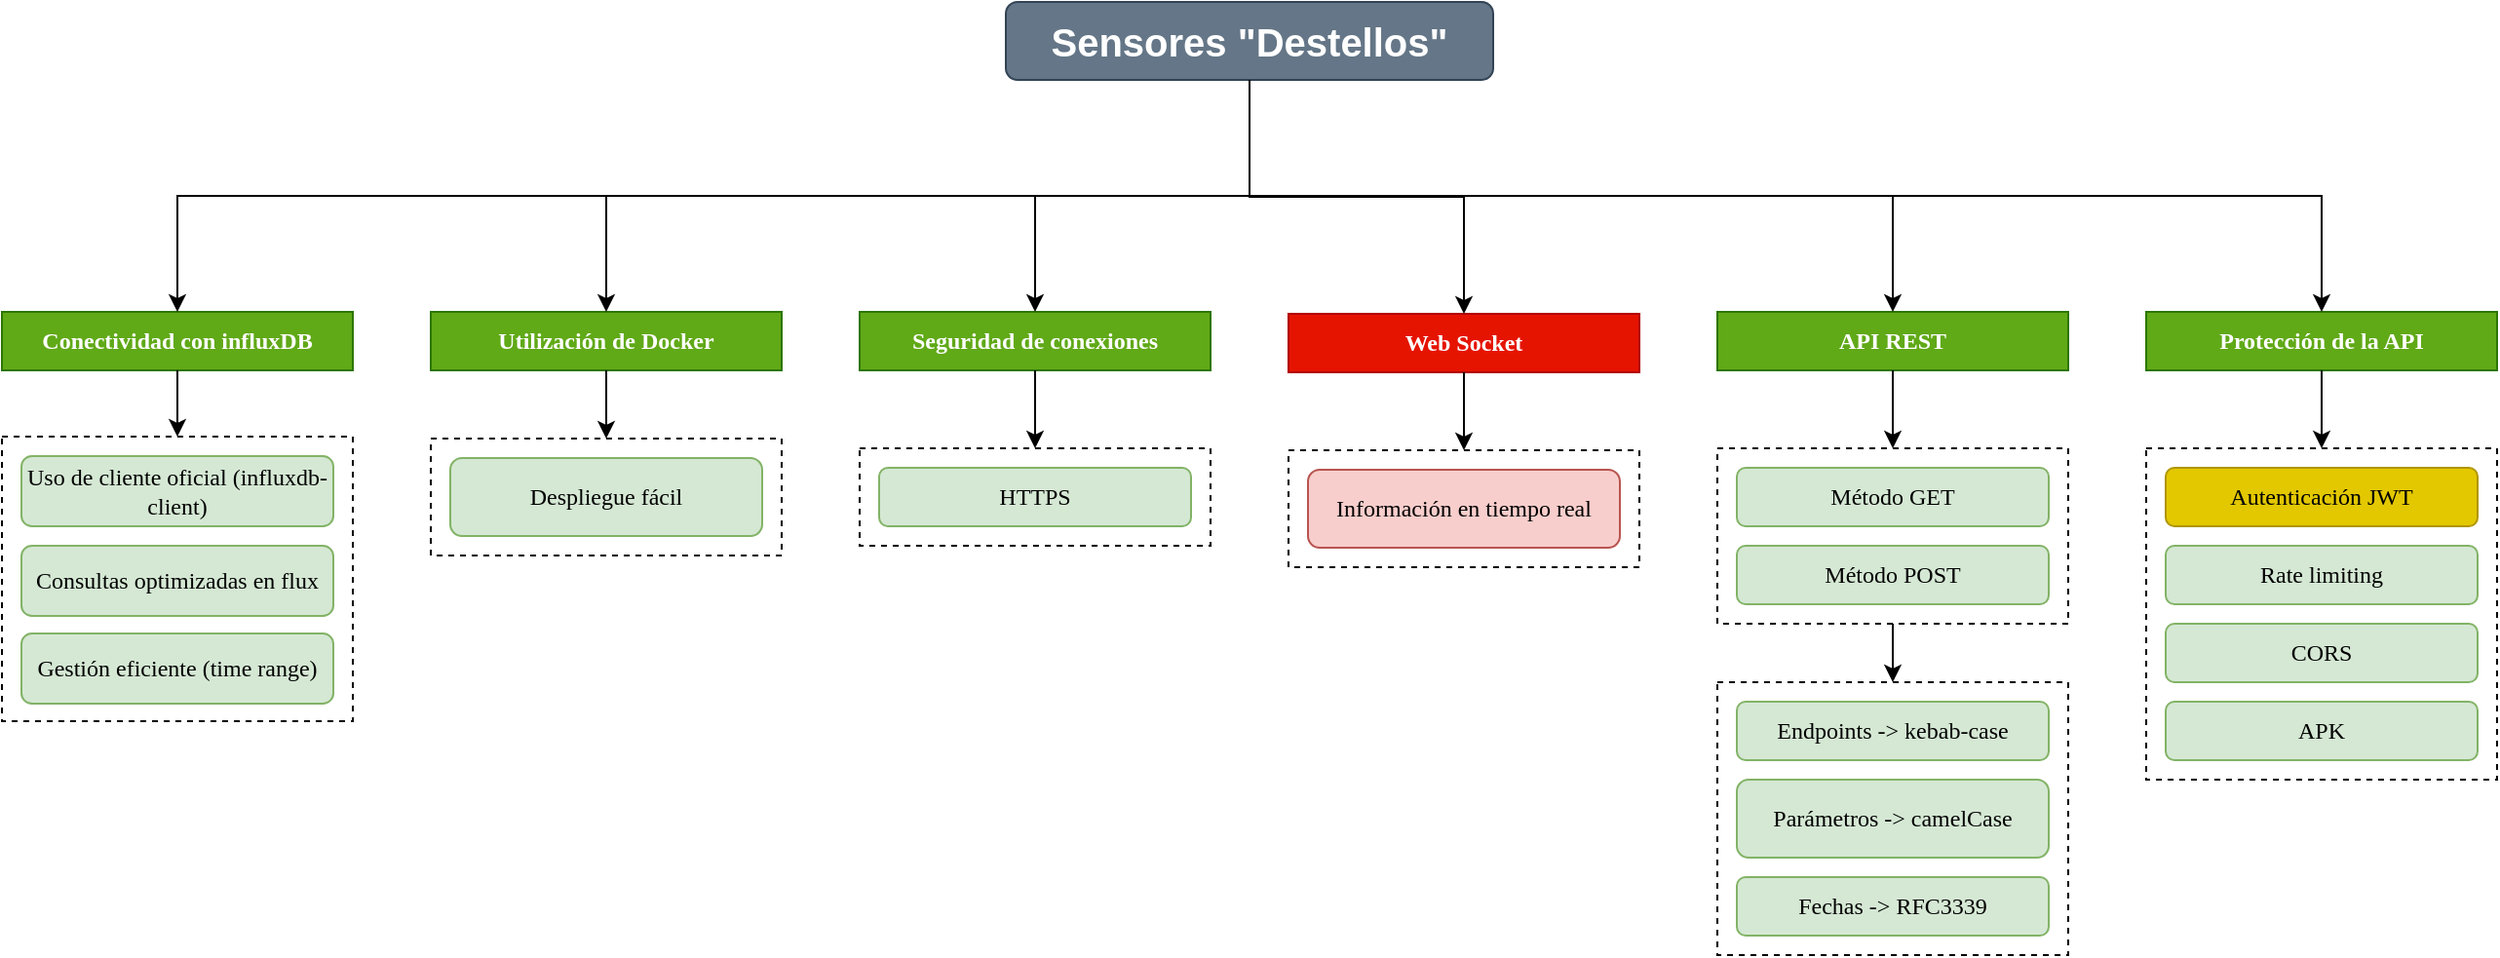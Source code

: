 <mxfile version="28.0.7" pages="2">
  <diagram name="Características técnicas" id="-OKv6Dg-XPo_JriZn3pr">
    <mxGraphModel dx="1461" dy="736" grid="1" gridSize="10" guides="1" tooltips="1" connect="1" arrows="1" fold="1" page="1" pageScale="1" pageWidth="827" pageHeight="1169" math="0" shadow="0">
      <root>
        <mxCell id="0" />
        <mxCell id="1" parent="0" />
        <mxCell id="NoPwBCkwxNXgUq8uyz4z-11" value="" style="rounded=0;whiteSpace=wrap;html=1;dashed=1;" parent="1" vertex="1">
          <mxGeometry x="900" y="590" width="180" height="90" as="geometry" />
        </mxCell>
        <mxCell id="NoPwBCkwxNXgUq8uyz4z-2" value="Conectividad con influxDB" style="rounded=0;whiteSpace=wrap;html=1;fontFamily=Poppins;fontSource=https%3A%2F%2Ffonts.googleapis.com%2Fcss%3Ffamily%3DPoppins;fontStyle=1;fillColor=#60a917;fontColor=#ffffff;strokeColor=#2D7600;" parent="1" vertex="1">
          <mxGeometry x="20" y="520" width="180" height="30" as="geometry" />
        </mxCell>
        <mxCell id="NoPwBCkwxNXgUq8uyz4z-3" value="&lt;span data-olk-copy-source=&quot;MessageBody&quot;&gt;API REST&lt;/span&gt;" style="rounded=0;whiteSpace=wrap;html=1;fontFamily=Poppins;fontSource=https%3A%2F%2Ffonts.googleapis.com%2Fcss%3Ffamily%3DPoppins;fontSize=12;fontStyle=1;fillColor=#60a917;fontColor=#ffffff;strokeColor=#2D7600;" parent="1" vertex="1">
          <mxGeometry x="900" y="520" width="180" height="30" as="geometry" />
        </mxCell>
        <mxCell id="NoPwBCkwxNXgUq8uyz4z-4" value="&lt;span data-olk-copy-source=&quot;MessageBody&quot;&gt;Utilización de Docker&lt;/span&gt;" style="rounded=0;whiteSpace=wrap;html=1;fontFamily=Poppins;fontSource=https%3A%2F%2Ffonts.googleapis.com%2Fcss%3Ffamily%3DPoppins;fontStyle=1;fillColor=#60a917;fontColor=#ffffff;strokeColor=#2D7600;" parent="1" vertex="1">
          <mxGeometry x="240" y="520" width="180" height="30" as="geometry" />
        </mxCell>
        <mxCell id="NoPwBCkwxNXgUq8uyz4z-7" value="&lt;span data-olk-copy-source=&quot;MessageBody&quot;&gt;Protección de la API&lt;/span&gt;" style="rounded=0;whiteSpace=wrap;html=1;fontFamily=Poppins;fontSource=https%3A%2F%2Ffonts.googleapis.com%2Fcss%3Ffamily%3DPoppins;fontStyle=1;fillColor=#60a917;fontColor=#ffffff;strokeColor=#2D7600;" parent="1" vertex="1">
          <mxGeometry x="1120" y="520" width="180" height="30" as="geometry" />
        </mxCell>
        <mxCell id="NoPwBCkwxNXgUq8uyz4z-8" value="&lt;span data-olk-copy-source=&quot;MessageBody&quot;&gt;Seguridad de conexiones&lt;/span&gt;" style="rounded=0;whiteSpace=wrap;html=1;fontFamily=Poppins;fontSource=https%3A%2F%2Ffonts.googleapis.com%2Fcss%3Ffamily%3DPoppins;fontSize=12;fontStyle=1;fillColor=#60a917;fontColor=#ffffff;strokeColor=#2D7600;" parent="1" vertex="1">
          <mxGeometry x="460" y="520" width="180" height="30" as="geometry" />
        </mxCell>
        <mxCell id="NoPwBCkwxNXgUq8uyz4z-9" value="Método GET" style="rounded=1;whiteSpace=wrap;html=1;fontFamily=Poppins;fontSource=https%3A%2F%2Ffonts.googleapis.com%2Fcss%3Ffamily%3DPoppins;fillColor=#d5e8d4;strokeColor=#82b366;" parent="1" vertex="1">
          <mxGeometry x="910" y="600" width="160" height="30" as="geometry" />
        </mxCell>
        <mxCell id="NoPwBCkwxNXgUq8uyz4z-12" value="Método POST" style="rounded=1;whiteSpace=wrap;html=1;fontFamily=Poppins;fontSource=https%3A%2F%2Ffonts.googleapis.com%2Fcss%3Ffamily%3DPoppins;fillColor=#d5e8d4;strokeColor=#82b366;" parent="1" vertex="1">
          <mxGeometry x="910" y="640" width="160" height="30" as="geometry" />
        </mxCell>
        <mxCell id="NoPwBCkwxNXgUq8uyz4z-13" value="" style="endArrow=classic;html=1;rounded=0;exitX=0.5;exitY=1;exitDx=0;exitDy=0;entryX=0.5;entryY=0;entryDx=0;entryDy=0;" parent="1" source="NoPwBCkwxNXgUq8uyz4z-3" target="NoPwBCkwxNXgUq8uyz4z-11" edge="1">
          <mxGeometry width="50" height="50" relative="1" as="geometry">
            <mxPoint x="1120" y="690" as="sourcePoint" />
            <mxPoint x="1170" y="640" as="targetPoint" />
          </mxGeometry>
        </mxCell>
        <mxCell id="NoPwBCkwxNXgUq8uyz4z-14" value="" style="rounded=0;whiteSpace=wrap;html=1;dashed=1;" parent="1" vertex="1">
          <mxGeometry x="1120" y="590" width="180" height="170" as="geometry" />
        </mxCell>
        <mxCell id="NoPwBCkwxNXgUq8uyz4z-15" value="&lt;span style=&quot;&quot; data-olk-copy-source=&quot;MessageBody&quot;&gt;Autenticación&amp;nbsp;&lt;/span&gt;&lt;span style=&quot;margin-top: 1em; margin-bottom: 1em;&quot; data-olk-copy-source=&quot;MessageBody&quot;&gt;JWT&lt;/span&gt;" style="rounded=1;whiteSpace=wrap;html=1;fontFamily=Poppins;fontSource=https%3A%2F%2Ffonts.googleapis.com%2Fcss%3Ffamily%3DPoppins;fillColor=#e3c800;fontColor=#000000;strokeColor=#B09500;" parent="1" vertex="1">
          <mxGeometry x="1130" y="600" width="160" height="30" as="geometry" />
        </mxCell>
        <mxCell id="NoPwBCkwxNXgUq8uyz4z-16" value="Rate limiting" style="rounded=1;whiteSpace=wrap;html=1;fontFamily=Poppins;fontSource=https%3A%2F%2Ffonts.googleapis.com%2Fcss%3Ffamily%3DPoppins;fillColor=#d5e8d4;strokeColor=#82b366;" parent="1" vertex="1">
          <mxGeometry x="1130" y="640" width="160" height="30" as="geometry" />
        </mxCell>
        <mxCell id="NoPwBCkwxNXgUq8uyz4z-17" value="CORS" style="rounded=1;whiteSpace=wrap;html=1;fontFamily=Poppins;fontSource=https%3A%2F%2Ffonts.googleapis.com%2Fcss%3Ffamily%3DPoppins;fillColor=#d5e8d4;strokeColor=#82b366;" parent="1" vertex="1">
          <mxGeometry x="1130" y="680" width="160" height="30" as="geometry" />
        </mxCell>
        <mxCell id="NoPwBCkwxNXgUq8uyz4z-18" value="" style="endArrow=classic;html=1;rounded=0;entryX=0.5;entryY=0;entryDx=0;entryDy=0;exitX=0.5;exitY=1;exitDx=0;exitDy=0;" parent="1" source="NoPwBCkwxNXgUq8uyz4z-7" target="NoPwBCkwxNXgUq8uyz4z-14" edge="1">
          <mxGeometry width="50" height="50" relative="1" as="geometry">
            <mxPoint x="1100" y="650" as="sourcePoint" />
            <mxPoint x="1150" y="600" as="targetPoint" />
          </mxGeometry>
        </mxCell>
        <mxCell id="NoPwBCkwxNXgUq8uyz4z-20" value="" style="rounded=0;whiteSpace=wrap;html=1;dashed=1;" parent="1" vertex="1">
          <mxGeometry x="460" y="590" width="180" height="50" as="geometry" />
        </mxCell>
        <mxCell id="NoPwBCkwxNXgUq8uyz4z-21" value="&lt;span style=&quot;margin-top: 1em; margin-bottom: 1em;&quot; data-olk-copy-source=&quot;MessageBody&quot;&gt;HTTPS&lt;/span&gt;" style="rounded=1;whiteSpace=wrap;html=1;fontFamily=Poppins;fontSource=https%3A%2F%2Ffonts.googleapis.com%2Fcss%3Ffamily%3DPoppins;fillColor=#d5e8d4;strokeColor=#82b366;" parent="1" vertex="1">
          <mxGeometry x="470" y="600" width="160" height="30" as="geometry" />
        </mxCell>
        <mxCell id="NoPwBCkwxNXgUq8uyz4z-23" value="" style="endArrow=classic;html=1;rounded=0;entryX=0.5;entryY=0;entryDx=0;entryDy=0;exitX=0.5;exitY=1;exitDx=0;exitDy=0;" parent="1" edge="1">
          <mxGeometry width="50" height="50" relative="1" as="geometry">
            <mxPoint x="550" y="550" as="sourcePoint" />
            <mxPoint x="550" y="590" as="targetPoint" />
          </mxGeometry>
        </mxCell>
        <mxCell id="NoPwBCkwxNXgUq8uyz4z-24" value="" style="rounded=0;whiteSpace=wrap;html=1;dashed=1;" parent="1" vertex="1">
          <mxGeometry x="20" y="584" width="180" height="146" as="geometry" />
        </mxCell>
        <mxCell id="NoPwBCkwxNXgUq8uyz4z-25" value="Uso de&amp;nbsp;&lt;span data-olk-copy-source=&quot;MessageBody&quot;&gt;cliente oficial (influxdb-client)&lt;/span&gt;" style="rounded=1;whiteSpace=wrap;html=1;fontFamily=Poppins;fontSource=https%3A%2F%2Ffonts.googleapis.com%2Fcss%3Ffamily%3DPoppins;fillColor=#d5e8d4;strokeColor=#82b366;" parent="1" vertex="1">
          <mxGeometry x="30" y="594" width="160" height="36" as="geometry" />
        </mxCell>
        <mxCell id="NoPwBCkwxNXgUq8uyz4z-26" value="&lt;span style=&quot;margin-top: 1em; margin-bottom: 1em;&quot; data-olk-copy-source=&quot;MessageBody&quot;&gt;Consultas optimizadas en flux&lt;/span&gt;" style="rounded=1;whiteSpace=wrap;html=1;fontFamily=Poppins;fontSource=https%3A%2F%2Ffonts.googleapis.com%2Fcss%3Ffamily%3DPoppins;fillColor=#d5e8d4;strokeColor=#82b366;" parent="1" vertex="1">
          <mxGeometry x="30" y="640" width="160" height="36" as="geometry" />
        </mxCell>
        <mxCell id="NoPwBCkwxNXgUq8uyz4z-27" value="&lt;span style=&quot;margin-top: 1em; margin-bottom: 1em;&quot; data-olk-copy-source=&quot;MessageBody&quot;&gt;Gestión eficiente (time range)&lt;/span&gt;" style="rounded=1;whiteSpace=wrap;html=1;fontFamily=Poppins;fontSource=https%3A%2F%2Ffonts.googleapis.com%2Fcss%3Ffamily%3DPoppins;fillColor=#d5e8d4;strokeColor=#82b366;" parent="1" vertex="1">
          <mxGeometry x="30" y="685" width="160" height="36" as="geometry" />
        </mxCell>
        <mxCell id="NoPwBCkwxNXgUq8uyz4z-29" value="" style="endArrow=classic;html=1;rounded=0;exitX=0.5;exitY=1;exitDx=0;exitDy=0;entryX=0.5;entryY=0;entryDx=0;entryDy=0;" parent="1" source="NoPwBCkwxNXgUq8uyz4z-2" target="NoPwBCkwxNXgUq8uyz4z-24" edge="1">
          <mxGeometry width="50" height="50" relative="1" as="geometry">
            <mxPoint x="330" y="826" as="sourcePoint" />
            <mxPoint x="380" y="776" as="targetPoint" />
          </mxGeometry>
        </mxCell>
        <mxCell id="NoPwBCkwxNXgUq8uyz4z-30" value="Sensores &quot;Destellos&quot;" style="rounded=1;whiteSpace=wrap;html=1;fontSize=20;fontStyle=1;fillColor=#647687;fontColor=#ffffff;strokeColor=#314354;" parent="1" vertex="1">
          <mxGeometry x="535" y="361" width="250" height="40" as="geometry" />
        </mxCell>
        <mxCell id="NoPwBCkwxNXgUq8uyz4z-31" value="&lt;span data-olk-copy-source=&quot;MessageBody&quot;&gt;Web Socket&lt;/span&gt;" style="rounded=0;whiteSpace=wrap;html=1;fontFamily=Poppins;fontSource=https%3A%2F%2Ffonts.googleapis.com%2Fcss%3Ffamily%3DPoppins;fontSize=12;fontStyle=1;fillColor=#e51400;fontColor=#ffffff;strokeColor=#B20000;" parent="1" vertex="1">
          <mxGeometry x="680" y="521" width="180" height="30" as="geometry" />
        </mxCell>
        <mxCell id="NoPwBCkwxNXgUq8uyz4z-32" value="" style="rounded=0;whiteSpace=wrap;html=1;dashed=1;" parent="1" vertex="1">
          <mxGeometry x="680" y="591" width="180" height="60" as="geometry" />
        </mxCell>
        <mxCell id="NoPwBCkwxNXgUq8uyz4z-33" value="Información en tiempo real" style="rounded=1;whiteSpace=wrap;html=1;fontFamily=Poppins;fontSource=https%3A%2F%2Ffonts.googleapis.com%2Fcss%3Ffamily%3DPoppins;fillColor=#f8cecc;strokeColor=#b85450;" parent="1" vertex="1">
          <mxGeometry x="690" y="601" width="160" height="40" as="geometry" />
        </mxCell>
        <mxCell id="NoPwBCkwxNXgUq8uyz4z-36" value="" style="endArrow=classic;html=1;rounded=0;entryX=0.5;entryY=0;entryDx=0;entryDy=0;exitX=0.5;exitY=1;exitDx=0;exitDy=0;" parent="1" source="NoPwBCkwxNXgUq8uyz4z-31" target="NoPwBCkwxNXgUq8uyz4z-32" edge="1">
          <mxGeometry width="50" height="50" relative="1" as="geometry">
            <mxPoint x="470" y="611" as="sourcePoint" />
            <mxPoint x="520" y="561" as="targetPoint" />
          </mxGeometry>
        </mxCell>
        <mxCell id="NoPwBCkwxNXgUq8uyz4z-37" value="" style="endArrow=classic;html=1;rounded=0;exitX=0.5;exitY=1;exitDx=0;exitDy=0;entryX=0.5;entryY=0;entryDx=0;entryDy=0;edgeStyle=orthogonalEdgeStyle;" parent="1" source="NoPwBCkwxNXgUq8uyz4z-30" target="NoPwBCkwxNXgUq8uyz4z-2" edge="1">
          <mxGeometry width="50" height="50" relative="1" as="geometry">
            <mxPoint x="560" y="610" as="sourcePoint" />
            <mxPoint x="610" y="560" as="targetPoint" />
          </mxGeometry>
        </mxCell>
        <mxCell id="NoPwBCkwxNXgUq8uyz4z-38" value="" style="endArrow=classic;html=1;rounded=0;exitX=0.5;exitY=1;exitDx=0;exitDy=0;entryX=0.5;entryY=0;entryDx=0;entryDy=0;edgeStyle=orthogonalEdgeStyle;" parent="1" source="NoPwBCkwxNXgUq8uyz4z-30" target="NoPwBCkwxNXgUq8uyz4z-4" edge="1">
          <mxGeometry width="50" height="50" relative="1" as="geometry">
            <mxPoint x="560" y="610" as="sourcePoint" />
            <mxPoint x="610" y="560" as="targetPoint" />
          </mxGeometry>
        </mxCell>
        <mxCell id="NoPwBCkwxNXgUq8uyz4z-39" value="" style="endArrow=classic;html=1;rounded=0;exitX=0.5;exitY=1;exitDx=0;exitDy=0;entryX=0.5;entryY=0;entryDx=0;entryDy=0;edgeStyle=orthogonalEdgeStyle;" parent="1" source="NoPwBCkwxNXgUq8uyz4z-30" target="NoPwBCkwxNXgUq8uyz4z-8" edge="1">
          <mxGeometry width="50" height="50" relative="1" as="geometry">
            <mxPoint x="560" y="610" as="sourcePoint" />
            <mxPoint x="610" y="560" as="targetPoint" />
          </mxGeometry>
        </mxCell>
        <mxCell id="NoPwBCkwxNXgUq8uyz4z-40" value="" style="endArrow=classic;html=1;rounded=0;exitX=0.5;exitY=1;exitDx=0;exitDy=0;edgeStyle=orthogonalEdgeStyle;" parent="1" source="NoPwBCkwxNXgUq8uyz4z-30" target="NoPwBCkwxNXgUq8uyz4z-31" edge="1">
          <mxGeometry width="50" height="50" relative="1" as="geometry">
            <mxPoint x="560" y="610" as="sourcePoint" />
            <mxPoint x="610" y="560" as="targetPoint" />
          </mxGeometry>
        </mxCell>
        <mxCell id="NoPwBCkwxNXgUq8uyz4z-41" value="" style="endArrow=classic;html=1;rounded=0;exitX=0.5;exitY=1;exitDx=0;exitDy=0;entryX=0.5;entryY=0;entryDx=0;entryDy=0;edgeStyle=orthogonalEdgeStyle;" parent="1" source="NoPwBCkwxNXgUq8uyz4z-30" target="NoPwBCkwxNXgUq8uyz4z-3" edge="1">
          <mxGeometry width="50" height="50" relative="1" as="geometry">
            <mxPoint x="560" y="610" as="sourcePoint" />
            <mxPoint x="610" y="560" as="targetPoint" />
          </mxGeometry>
        </mxCell>
        <mxCell id="NoPwBCkwxNXgUq8uyz4z-42" value="" style="endArrow=classic;html=1;rounded=0;exitX=0.5;exitY=1;exitDx=0;exitDy=0;entryX=0.5;entryY=0;entryDx=0;entryDy=0;edgeStyle=orthogonalEdgeStyle;" parent="1" source="NoPwBCkwxNXgUq8uyz4z-30" target="NoPwBCkwxNXgUq8uyz4z-7" edge="1">
          <mxGeometry width="50" height="50" relative="1" as="geometry">
            <mxPoint x="1010" y="610" as="sourcePoint" />
            <mxPoint x="1060" y="560" as="targetPoint" />
          </mxGeometry>
        </mxCell>
        <mxCell id="NoPwBCkwxNXgUq8uyz4z-46" value="&lt;span style=&quot;margin-top: 1em; margin-bottom: 1em;&quot; data-olk-copy-source=&quot;MessageBody&quot;&gt;APK&lt;/span&gt;" style="rounded=1;whiteSpace=wrap;html=1;fontFamily=Poppins;fontSource=https%3A%2F%2Ffonts.googleapis.com%2Fcss%3Ffamily%3DPoppins;fillColor=#d5e8d4;strokeColor=#82b366;" parent="1" vertex="1">
          <mxGeometry x="1130" y="720" width="160" height="30" as="geometry" />
        </mxCell>
        <mxCell id="NoPwBCkwxNXgUq8uyz4z-47" value="" style="rounded=0;whiteSpace=wrap;html=1;dashed=1;" parent="1" vertex="1">
          <mxGeometry x="240" y="585" width="180" height="60" as="geometry" />
        </mxCell>
        <mxCell id="NoPwBCkwxNXgUq8uyz4z-48" value="&lt;span style=&quot;margin-top: 1em; margin-bottom: 1em;&quot; data-olk-copy-source=&quot;MessageBody&quot;&gt;Despliegue fácil&lt;/span&gt;" style="rounded=1;whiteSpace=wrap;html=1;fontFamily=Poppins;fontSource=https%3A%2F%2Ffonts.googleapis.com%2Fcss%3Ffamily%3DPoppins;fillColor=#d5e8d4;strokeColor=#82b366;" parent="1" vertex="1">
          <mxGeometry x="250" y="595" width="160" height="40" as="geometry" />
        </mxCell>
        <mxCell id="NoPwBCkwxNXgUq8uyz4z-49" value="" style="endArrow=classic;html=1;rounded=0;exitX=0.5;exitY=1;exitDx=0;exitDy=0;entryX=0.5;entryY=0;entryDx=0;entryDy=0;" parent="1" source="NoPwBCkwxNXgUq8uyz4z-4" target="NoPwBCkwxNXgUq8uyz4z-47" edge="1">
          <mxGeometry width="50" height="50" relative="1" as="geometry">
            <mxPoint x="480" y="610" as="sourcePoint" />
            <mxPoint x="530" y="560" as="targetPoint" />
          </mxGeometry>
        </mxCell>
        <mxCell id="Uqiy8y2vYC141JNodXEf-1" value="" style="rounded=0;whiteSpace=wrap;html=1;dashed=1;" vertex="1" parent="1">
          <mxGeometry x="900" y="710" width="180" height="140" as="geometry" />
        </mxCell>
        <mxCell id="Uqiy8y2vYC141JNodXEf-2" value="Endpoints -&amp;gt;&amp;nbsp;kebab-case" style="rounded=1;whiteSpace=wrap;html=1;fontFamily=Poppins;fontSource=https%3A%2F%2Ffonts.googleapis.com%2Fcss%3Ffamily%3DPoppins;fillColor=#d5e8d4;strokeColor=#82b366;" vertex="1" parent="1">
          <mxGeometry x="910" y="720" width="160" height="30" as="geometry" />
        </mxCell>
        <mxCell id="Uqiy8y2vYC141JNodXEf-3" value="Parámetros -&amp;gt;&amp;nbsp;camelCase" style="rounded=1;whiteSpace=wrap;html=1;fontFamily=Poppins;fontSource=https%3A%2F%2Ffonts.googleapis.com%2Fcss%3Ffamily%3DPoppins;fillColor=#d5e8d4;strokeColor=#82b366;" vertex="1" parent="1">
          <mxGeometry x="910" y="760" width="160" height="40" as="geometry" />
        </mxCell>
        <mxCell id="pcrnkEzc4zyTzDlHMXvx-1" value="Fechas -&amp;gt;&amp;nbsp;&lt;span style=&quot;margin-top: 1em; margin-bottom: 1em;&quot; data-olk-copy-source=&quot;MessageBody&quot;&gt;RFC3339&lt;/span&gt;" style="rounded=1;whiteSpace=wrap;html=1;fontFamily=Poppins;fontSource=https%3A%2F%2Ffonts.googleapis.com%2Fcss%3Ffamily%3DPoppins;fillColor=#d5e8d4;strokeColor=#82b366;" vertex="1" parent="1">
          <mxGeometry x="910" y="810" width="160" height="30" as="geometry" />
        </mxCell>
        <mxCell id="pcrnkEzc4zyTzDlHMXvx-2" value="" style="endArrow=classic;html=1;rounded=0;exitX=0.5;exitY=1;exitDx=0;exitDy=0;entryX=0.5;entryY=0;entryDx=0;entryDy=0;" edge="1" parent="1" source="NoPwBCkwxNXgUq8uyz4z-11" target="Uqiy8y2vYC141JNodXEf-1">
          <mxGeometry width="50" height="50" relative="1" as="geometry">
            <mxPoint x="720" y="610" as="sourcePoint" />
            <mxPoint x="770" y="560" as="targetPoint" />
          </mxGeometry>
        </mxCell>
      </root>
    </mxGraphModel>
  </diagram>
  <diagram name="Estructura de la API" id="vTKQAWQK4WbaxQedmbRO">
    <mxGraphModel dx="1242" dy="626" grid="1" gridSize="10" guides="1" tooltips="1" connect="1" arrows="1" fold="1" page="1" pageScale="1" pageWidth="827" pageHeight="1169" math="0" shadow="0">
      <root>
        <mxCell id="HFlcnK63qUpS999umlD5-0" />
        <mxCell id="HFlcnK63qUpS999umlD5-1" parent="HFlcnK63qUpS999umlD5-0" />
        <mxCell id="HFlcnK63qUpS999umlD5-2" value="" style="rounded=0;whiteSpace=wrap;html=1;dashed=1;" vertex="1" parent="HFlcnK63qUpS999umlD5-1">
          <mxGeometry x="435" y="630" width="180" height="90" as="geometry" />
        </mxCell>
        <mxCell id="HFlcnK63qUpS999umlD5-4" value="&lt;span data-olk-copy-source=&quot;MessageBody&quot;&gt;Método GET&lt;/span&gt;" style="rounded=0;whiteSpace=wrap;html=1;fontFamily=Poppins;fontSource=https%3A%2F%2Ffonts.googleapis.com%2Fcss%3Ffamily%3DPoppins;fontSize=12;fontStyle=1;fillColor=#60a917;fontColor=#ffffff;strokeColor=#2D7600;" vertex="1" parent="HFlcnK63qUpS999umlD5-1">
          <mxGeometry x="435" y="560" width="180" height="30" as="geometry" />
        </mxCell>
        <mxCell id="HFlcnK63qUpS999umlD5-6" value="&lt;span data-olk-copy-source=&quot;MessageBody&quot;&gt;Método POST&lt;/span&gt;" style="rounded=0;whiteSpace=wrap;html=1;fontFamily=Poppins;fontSource=https%3A%2F%2Ffonts.googleapis.com%2Fcss%3Ffamily%3DPoppins;fontStyle=1;fillColor=#60a917;fontColor=#ffffff;strokeColor=#2D7600;" vertex="1" parent="HFlcnK63qUpS999umlD5-1">
          <mxGeometry x="655" y="560" width="180" height="30" as="geometry" />
        </mxCell>
        <mxCell id="HFlcnK63qUpS999umlD5-8" value="/status" style="rounded=1;whiteSpace=wrap;html=1;fontFamily=Poppins;fontSource=https%3A%2F%2Ffonts.googleapis.com%2Fcss%3Ffamily%3DPoppins;fillColor=#d5e8d4;strokeColor=#82b366;" vertex="1" parent="HFlcnK63qUpS999umlD5-1">
          <mxGeometry x="445" y="640" width="160" height="30" as="geometry" />
        </mxCell>
        <mxCell id="HFlcnK63qUpS999umlD5-9" value="/consult-data" style="rounded=1;whiteSpace=wrap;html=1;fontFamily=Poppins;fontSource=https%3A%2F%2Ffonts.googleapis.com%2Fcss%3Ffamily%3DPoppins;fillColor=#d5e8d4;strokeColor=#82b366;" vertex="1" parent="HFlcnK63qUpS999umlD5-1">
          <mxGeometry x="445" y="680" width="160" height="30" as="geometry" />
        </mxCell>
        <mxCell id="HFlcnK63qUpS999umlD5-10" value="" style="endArrow=classic;html=1;rounded=0;exitX=0.5;exitY=1;exitDx=0;exitDy=0;entryX=0.5;entryY=0;entryDx=0;entryDy=0;" edge="1" parent="HFlcnK63qUpS999umlD5-1" source="HFlcnK63qUpS999umlD5-4" target="HFlcnK63qUpS999umlD5-2">
          <mxGeometry width="50" height="50" relative="1" as="geometry">
            <mxPoint x="655" y="730" as="sourcePoint" />
            <mxPoint x="705" y="680" as="targetPoint" />
          </mxGeometry>
        </mxCell>
        <mxCell id="HFlcnK63qUpS999umlD5-15" value="" style="endArrow=classic;html=1;rounded=0;entryX=0.5;entryY=0;entryDx=0;entryDy=0;exitX=0.5;exitY=1;exitDx=0;exitDy=0;" edge="1" parent="HFlcnK63qUpS999umlD5-1" source="HFlcnK63qUpS999umlD5-6">
          <mxGeometry width="50" height="50" relative="1" as="geometry">
            <mxPoint x="635" y="690" as="sourcePoint" />
            <mxPoint x="745" y="630" as="targetPoint" />
          </mxGeometry>
        </mxCell>
        <mxCell id="HFlcnK63qUpS999umlD5-24" value="Estructura del API" style="rounded=1;whiteSpace=wrap;html=1;fontSize=20;fontStyle=1;fillColor=#647687;fontColor=#ffffff;strokeColor=#314354;" vertex="1" parent="HFlcnK63qUpS999umlD5-1">
          <mxGeometry x="510" y="396" width="250" height="40" as="geometry" />
        </mxCell>
        <mxCell id="HFlcnK63qUpS999umlD5-33" value="" style="endArrow=classic;html=1;rounded=0;exitX=0.5;exitY=1;exitDx=0;exitDy=0;entryX=0.5;entryY=0;entryDx=0;entryDy=0;edgeStyle=orthogonalEdgeStyle;" edge="1" parent="HFlcnK63qUpS999umlD5-1" source="HFlcnK63qUpS999umlD5-24" target="HFlcnK63qUpS999umlD5-4">
          <mxGeometry width="50" height="50" relative="1" as="geometry">
            <mxPoint x="560" y="610" as="sourcePoint" />
            <mxPoint x="610" y="560" as="targetPoint" />
          </mxGeometry>
        </mxCell>
        <mxCell id="HFlcnK63qUpS999umlD5-34" value="" style="endArrow=classic;html=1;rounded=0;exitX=0.5;exitY=1;exitDx=0;exitDy=0;entryX=0.5;entryY=0;entryDx=0;entryDy=0;edgeStyle=orthogonalEdgeStyle;" edge="1" parent="HFlcnK63qUpS999umlD5-1" source="HFlcnK63qUpS999umlD5-24" target="HFlcnK63qUpS999umlD5-6">
          <mxGeometry width="50" height="50" relative="1" as="geometry">
            <mxPoint x="1010" y="610" as="sourcePoint" />
            <mxPoint x="1060" y="560" as="targetPoint" />
          </mxGeometry>
        </mxCell>
        <mxCell id="c2FLs8xWmO1Z8JCVP6V1-0" value="Dominios" style="rounded=0;whiteSpace=wrap;html=1;fontFamily=Poppins;fontSource=https%3A%2F%2Ffonts.googleapis.com%2Fcss%3Ffamily%3DPoppins;fontSize=12;fontStyle=1;fillColor=#60a917;fontColor=#ffffff;strokeColor=#2D7600;" vertex="1" parent="HFlcnK63qUpS999umlD5-1">
          <mxGeometry x="216" y="560" width="180" height="30" as="geometry" />
        </mxCell>
        <mxCell id="c2FLs8xWmO1Z8JCVP6V1-1" value="" style="endArrow=classic;html=1;rounded=0;entryX=0.5;entryY=0;entryDx=0;entryDy=0;edgeStyle=orthogonalEdgeStyle;exitX=0.5;exitY=1;exitDx=0;exitDy=0;" edge="1" parent="HFlcnK63qUpS999umlD5-1" source="HFlcnK63qUpS999umlD5-24" target="c2FLs8xWmO1Z8JCVP6V1-0">
          <mxGeometry width="50" height="50" relative="1" as="geometry">
            <mxPoint x="620" y="640" as="sourcePoint" />
            <mxPoint x="670" y="590" as="targetPoint" />
          </mxGeometry>
        </mxCell>
        <mxCell id="c2FLs8xWmO1Z8JCVP6V1-2" value="" style="rounded=0;whiteSpace=wrap;html=1;dashed=1;" vertex="1" parent="HFlcnK63qUpS999umlD5-1">
          <mxGeometry x="216" y="630" width="180" height="160" as="geometry" />
        </mxCell>
        <mxCell id="c2FLs8xWmO1Z8JCVP6V1-3" value="https://destellos.influx.&lt;div&gt;key-city.com&lt;/div&gt;" style="rounded=1;whiteSpace=wrap;html=1;fontFamily=Poppins;fontSource=https%3A%2F%2Ffonts.googleapis.com%2Fcss%3Ffamily%3DPoppins;fillColor=#d5e8d4;strokeColor=#82b366;" vertex="1" parent="HFlcnK63qUpS999umlD5-1">
          <mxGeometry x="226" y="640" width="160" height="40" as="geometry" />
        </mxCell>
        <mxCell id="c2FLs8xWmO1Z8JCVP6V1-4" value="https://destellos.api.&lt;div&gt;key-city.com&lt;/div&gt;" style="rounded=1;whiteSpace=wrap;html=1;fontFamily=Poppins;fontSource=https%3A%2F%2Ffonts.googleapis.com%2Fcss%3Ffamily%3DPoppins;fillColor=#d5e8d4;strokeColor=#82b366;" vertex="1" parent="HFlcnK63qUpS999umlD5-1">
          <mxGeometry x="226" y="691" width="160" height="40" as="geometry" />
        </mxCell>
        <mxCell id="c2FLs8xWmO1Z8JCVP6V1-5" value="" style="endArrow=classic;html=1;rounded=0;exitX=0.5;exitY=1;exitDx=0;exitDy=0;entryX=0.5;entryY=0;entryDx=0;entryDy=0;" edge="1" parent="HFlcnK63qUpS999umlD5-1" source="c2FLs8xWmO1Z8JCVP6V1-0" target="c2FLs8xWmO1Z8JCVP6V1-2">
          <mxGeometry width="50" height="50" relative="1" as="geometry">
            <mxPoint x="656" y="640" as="sourcePoint" />
            <mxPoint x="706" y="590" as="targetPoint" />
          </mxGeometry>
        </mxCell>
        <mxCell id="c2FLs8xWmO1Z8JCVP6V1-6" value="" style="rounded=0;whiteSpace=wrap;html=1;dashed=1;" vertex="1" parent="HFlcnK63qUpS999umlD5-1">
          <mxGeometry x="655" y="630" width="180" height="90" as="geometry" />
        </mxCell>
        <mxCell id="c2FLs8xWmO1Z8JCVP6V1-7" value="/save-data" style="rounded=1;whiteSpace=wrap;html=1;fontFamily=Poppins;fontSource=https%3A%2F%2Ffonts.googleapis.com%2Fcss%3Ffamily%3DPoppins;fillColor=#d5e8d4;strokeColor=#82b366;" vertex="1" parent="HFlcnK63qUpS999umlD5-1">
          <mxGeometry x="665" y="640" width="160" height="30" as="geometry" />
        </mxCell>
        <mxCell id="c2FLs8xWmO1Z8JCVP6V1-8" value="" style="rounded=1;whiteSpace=wrap;html=1;fontFamily=Poppins;fontSource=https%3A%2F%2Ffonts.googleapis.com%2Fcss%3Ffamily%3DPoppins;fillColor=#d5e8d4;strokeColor=#82b366;" vertex="1" parent="HFlcnK63qUpS999umlD5-1">
          <mxGeometry x="665" y="680" width="160" height="30" as="geometry" />
        </mxCell>
        <mxCell id="c2FLs8xWmO1Z8JCVP6V1-9" value="&lt;span data-olk-copy-source=&quot;MessageBody&quot;&gt;Swagger&lt;/span&gt;" style="rounded=0;whiteSpace=wrap;html=1;fontFamily=Poppins;fontSource=https%3A%2F%2Ffonts.googleapis.com%2Fcss%3Ffamily%3DPoppins;fontStyle=1;fillColor=#60a917;fontColor=#ffffff;strokeColor=#2D7600;" vertex="1" parent="HFlcnK63qUpS999umlD5-1">
          <mxGeometry x="872" y="560" width="180" height="30" as="geometry" />
        </mxCell>
        <mxCell id="c2FLs8xWmO1Z8JCVP6V1-10" value="" style="endArrow=classic;html=1;rounded=0;entryX=0.5;entryY=0;entryDx=0;entryDy=0;exitX=0.5;exitY=1;exitDx=0;exitDy=0;" edge="1" parent="HFlcnK63qUpS999umlD5-1" source="c2FLs8xWmO1Z8JCVP6V1-9">
          <mxGeometry width="50" height="50" relative="1" as="geometry">
            <mxPoint x="852" y="690" as="sourcePoint" />
            <mxPoint x="962" y="630" as="targetPoint" />
          </mxGeometry>
        </mxCell>
        <mxCell id="c2FLs8xWmO1Z8JCVP6V1-11" value="" style="rounded=0;whiteSpace=wrap;html=1;dashed=1;" vertex="1" parent="HFlcnK63qUpS999umlD5-1">
          <mxGeometry x="872" y="630" width="180" height="50" as="geometry" />
        </mxCell>
        <mxCell id="c2FLs8xWmO1Z8JCVP6V1-12" value="/api-docs" style="rounded=1;whiteSpace=wrap;html=1;fontFamily=Poppins;fontSource=https%3A%2F%2Ffonts.googleapis.com%2Fcss%3Ffamily%3DPoppins;fillColor=#d5e8d4;strokeColor=#82b366;" vertex="1" parent="HFlcnK63qUpS999umlD5-1">
          <mxGeometry x="882" y="640" width="160" height="30" as="geometry" />
        </mxCell>
        <mxCell id="c2FLs8xWmO1Z8JCVP6V1-14" value="" style="endArrow=classic;html=1;rounded=0;exitX=0.5;exitY=1;exitDx=0;exitDy=0;entryX=0.5;entryY=0;entryDx=0;entryDy=0;edgeStyle=orthogonalEdgeStyle;" edge="1" parent="HFlcnK63qUpS999umlD5-1" source="HFlcnK63qUpS999umlD5-24" target="c2FLs8xWmO1Z8JCVP6V1-9">
          <mxGeometry width="50" height="50" relative="1" as="geometry">
            <mxPoint x="620" y="640" as="sourcePoint" />
            <mxPoint x="670" y="590" as="targetPoint" />
          </mxGeometry>
        </mxCell>
        <mxCell id="c2FLs8xWmO1Z8JCVP6V1-15" value="https://destellos.broker.&lt;div&gt;key-city.com&lt;/div&gt;" style="rounded=1;whiteSpace=wrap;html=1;fontFamily=Poppins;fontSource=https%3A%2F%2Ffonts.googleapis.com%2Fcss%3Ffamily%3DPoppins;fillColor=#d5e8d4;strokeColor=#82b366;" vertex="1" parent="HFlcnK63qUpS999umlD5-1">
          <mxGeometry x="226" y="742" width="160" height="40" as="geometry" />
        </mxCell>
      </root>
    </mxGraphModel>
  </diagram>
</mxfile>
